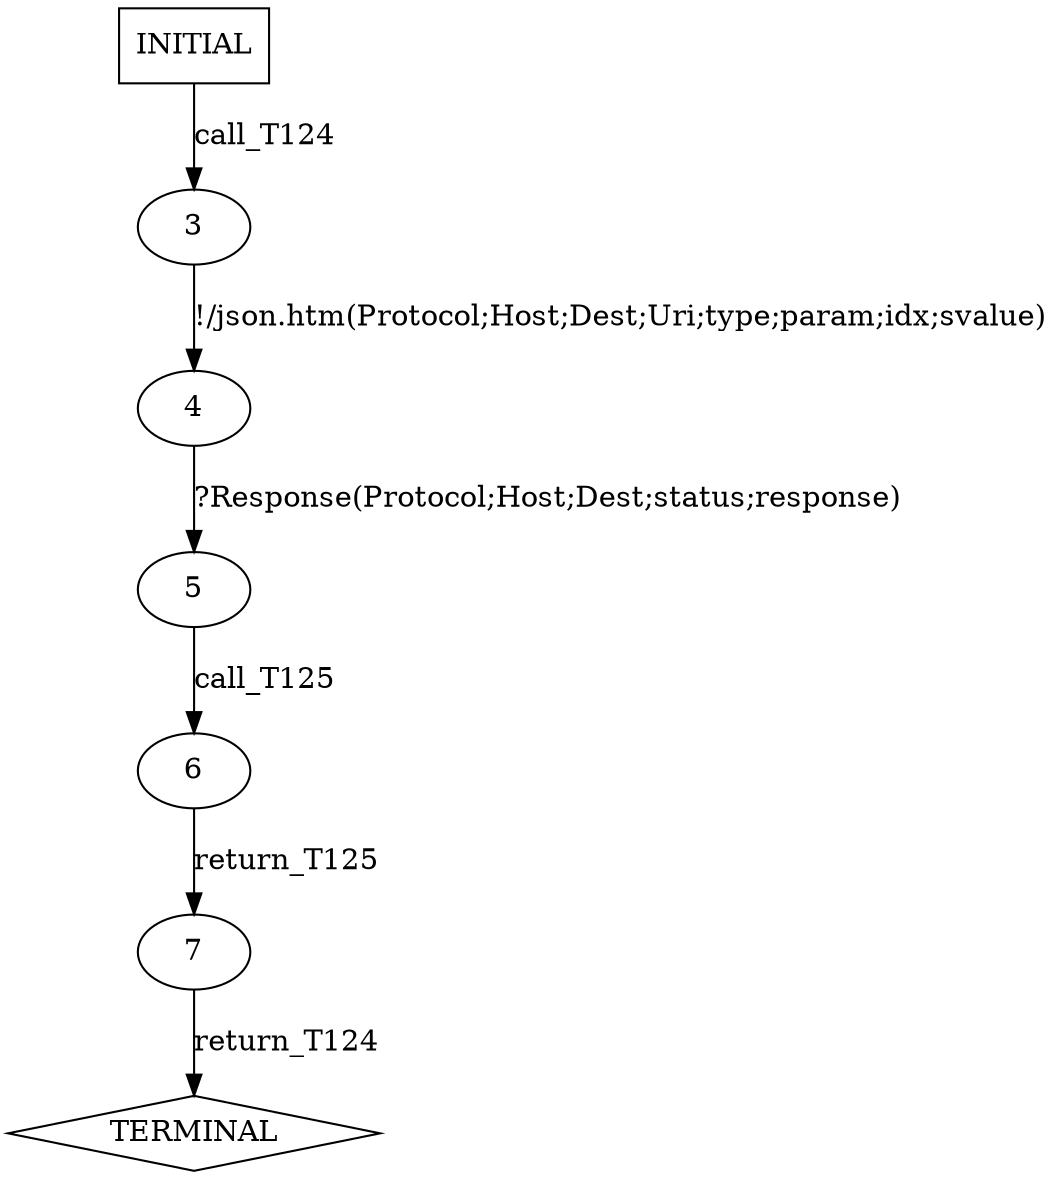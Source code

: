 digraph G {
  0 [label="INITIAL",shape=box];
  1 [label="TERMINAL",shape=diamond];
  3 [label="3"];
  4 [label="4"];
  5 [label="5"];
  6 [label="6"];
  7 [label="7"];
0->3 [label="call_T124"];
3->4 [label="!/json.htm(Protocol;Host;Dest;Uri;type;param;idx;svalue)"];
4->5 [label="?Response(Protocol;Host;Dest;status;response)"];
5->6 [label="call_T125"];
6->7 [label="return_T125"];
7->1 [label="return_T124"];
}
